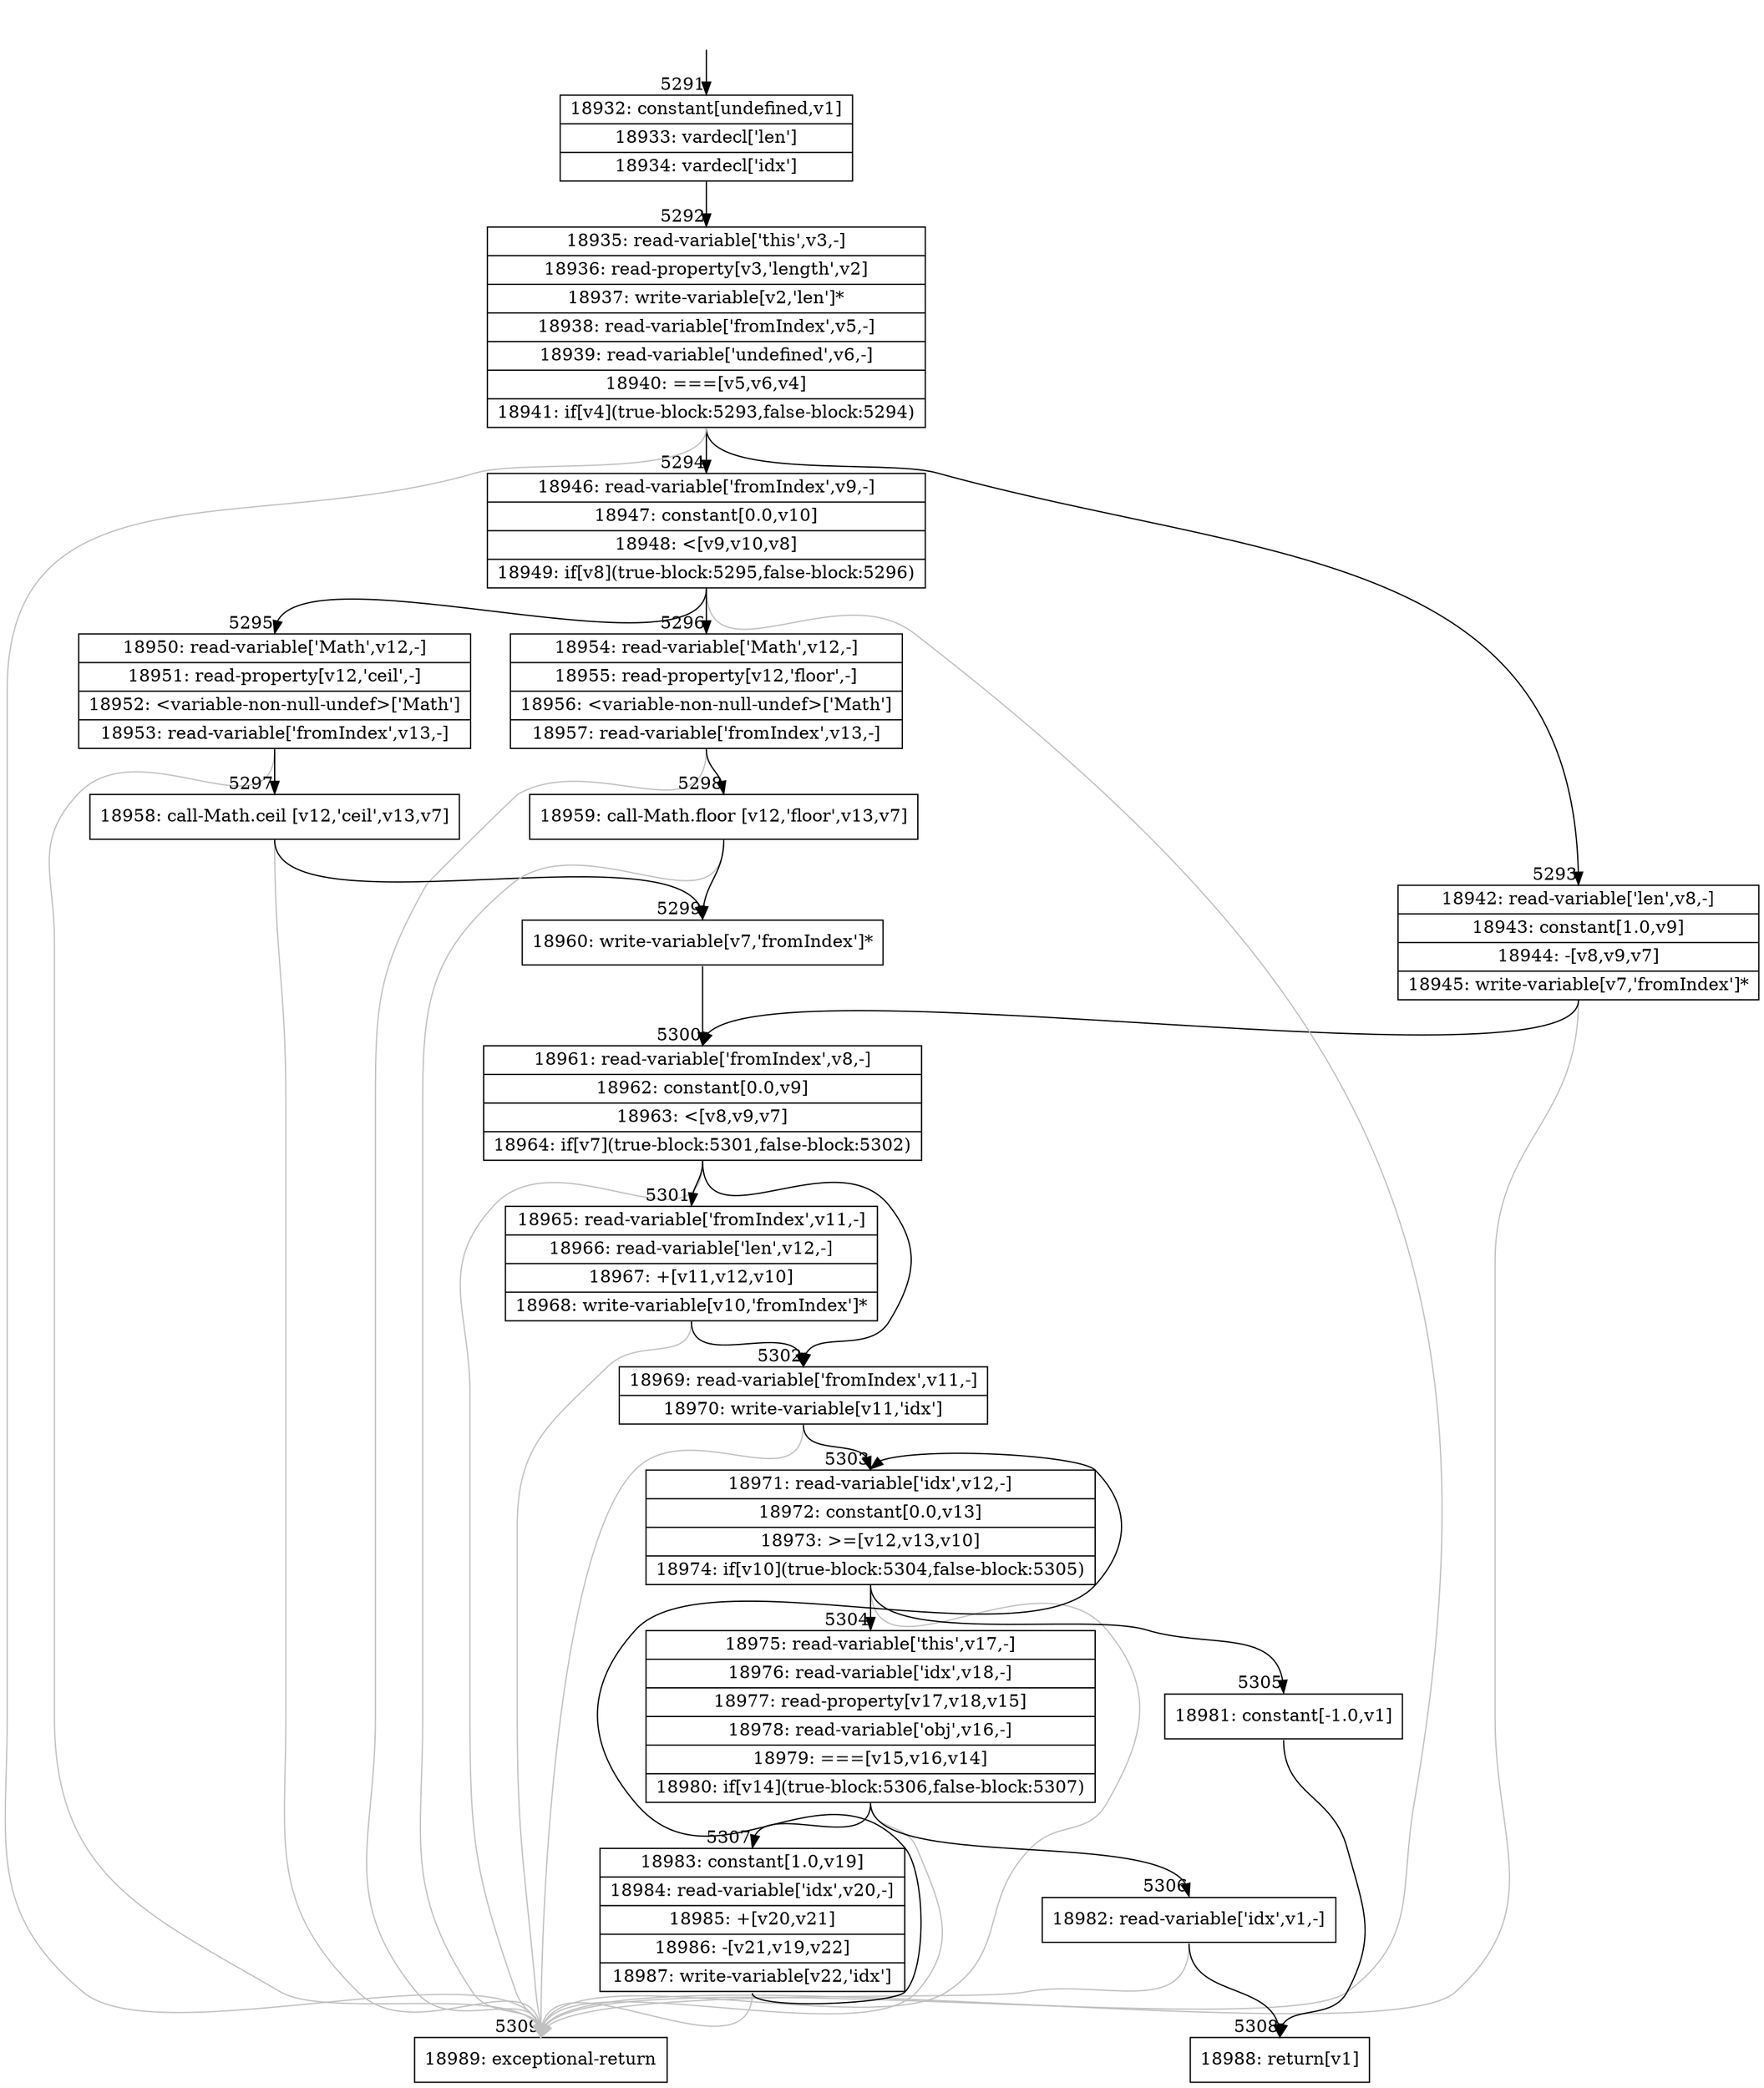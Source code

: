 digraph {
rankdir="TD"
BB_entry423[shape=none,label=""];
BB_entry423 -> BB5291 [tailport=s, headport=n, headlabel="    5291"]
BB5291 [shape=record label="{18932: constant[undefined,v1]|18933: vardecl['len']|18934: vardecl['idx']}" ] 
BB5291 -> BB5292 [tailport=s, headport=n, headlabel="      5292"]
BB5292 [shape=record label="{18935: read-variable['this',v3,-]|18936: read-property[v3,'length',v2]|18937: write-variable[v2,'len']*|18938: read-variable['fromIndex',v5,-]|18939: read-variable['undefined',v6,-]|18940: ===[v5,v6,v4]|18941: if[v4](true-block:5293,false-block:5294)}" ] 
BB5292 -> BB5293 [tailport=s, headport=n, headlabel="      5293"]
BB5292 -> BB5294 [tailport=s, headport=n, headlabel="      5294"]
BB5292 -> BB5309 [tailport=s, headport=n, color=gray, headlabel="      5309"]
BB5293 [shape=record label="{18942: read-variable['len',v8,-]|18943: constant[1.0,v9]|18944: -[v8,v9,v7]|18945: write-variable[v7,'fromIndex']*}" ] 
BB5293 -> BB5300 [tailport=s, headport=n, headlabel="      5300"]
BB5293 -> BB5309 [tailport=s, headport=n, color=gray]
BB5294 [shape=record label="{18946: read-variable['fromIndex',v9,-]|18947: constant[0.0,v10]|18948: \<[v9,v10,v8]|18949: if[v8](true-block:5295,false-block:5296)}" ] 
BB5294 -> BB5295 [tailport=s, headport=n, headlabel="      5295"]
BB5294 -> BB5296 [tailport=s, headport=n, headlabel="      5296"]
BB5294 -> BB5309 [tailport=s, headport=n, color=gray]
BB5295 [shape=record label="{18950: read-variable['Math',v12,-]|18951: read-property[v12,'ceil',-]|18952: \<variable-non-null-undef\>['Math']|18953: read-variable['fromIndex',v13,-]}" ] 
BB5295 -> BB5297 [tailport=s, headport=n, headlabel="      5297"]
BB5295 -> BB5309 [tailport=s, headport=n, color=gray]
BB5296 [shape=record label="{18954: read-variable['Math',v12,-]|18955: read-property[v12,'floor',-]|18956: \<variable-non-null-undef\>['Math']|18957: read-variable['fromIndex',v13,-]}" ] 
BB5296 -> BB5298 [tailport=s, headport=n, headlabel="      5298"]
BB5296 -> BB5309 [tailport=s, headport=n, color=gray]
BB5297 [shape=record label="{18958: call-Math.ceil [v12,'ceil',v13,v7]}" ] 
BB5297 -> BB5299 [tailport=s, headport=n, headlabel="      5299"]
BB5297 -> BB5309 [tailport=s, headport=n, color=gray]
BB5298 [shape=record label="{18959: call-Math.floor [v12,'floor',v13,v7]}" ] 
BB5298 -> BB5299 [tailport=s, headport=n]
BB5298 -> BB5309 [tailport=s, headport=n, color=gray]
BB5299 [shape=record label="{18960: write-variable[v7,'fromIndex']*}" ] 
BB5299 -> BB5300 [tailport=s, headport=n]
BB5300 [shape=record label="{18961: read-variable['fromIndex',v8,-]|18962: constant[0.0,v9]|18963: \<[v8,v9,v7]|18964: if[v7](true-block:5301,false-block:5302)}" ] 
BB5300 -> BB5301 [tailport=s, headport=n, headlabel="      5301"]
BB5300 -> BB5302 [tailport=s, headport=n, headlabel="      5302"]
BB5300 -> BB5309 [tailport=s, headport=n, color=gray]
BB5301 [shape=record label="{18965: read-variable['fromIndex',v11,-]|18966: read-variable['len',v12,-]|18967: +[v11,v12,v10]|18968: write-variable[v10,'fromIndex']*}" ] 
BB5301 -> BB5302 [tailport=s, headport=n]
BB5301 -> BB5309 [tailport=s, headport=n, color=gray]
BB5302 [shape=record label="{18969: read-variable['fromIndex',v11,-]|18970: write-variable[v11,'idx']}" ] 
BB5302 -> BB5303 [tailport=s, headport=n, headlabel="      5303"]
BB5302 -> BB5309 [tailport=s, headport=n, color=gray]
BB5303 [shape=record label="{18971: read-variable['idx',v12,-]|18972: constant[0.0,v13]|18973: \>=[v12,v13,v10]|18974: if[v10](true-block:5304,false-block:5305)}" ] 
BB5303 -> BB5304 [tailport=s, headport=n, headlabel="      5304"]
BB5303 -> BB5305 [tailport=s, headport=n, headlabel="      5305"]
BB5303 -> BB5309 [tailport=s, headport=n, color=gray]
BB5304 [shape=record label="{18975: read-variable['this',v17,-]|18976: read-variable['idx',v18,-]|18977: read-property[v17,v18,v15]|18978: read-variable['obj',v16,-]|18979: ===[v15,v16,v14]|18980: if[v14](true-block:5306,false-block:5307)}" ] 
BB5304 -> BB5306 [tailport=s, headport=n, headlabel="      5306"]
BB5304 -> BB5307 [tailport=s, headport=n, headlabel="      5307"]
BB5304 -> BB5309 [tailport=s, headport=n, color=gray]
BB5305 [shape=record label="{18981: constant[-1.0,v1]}" ] 
BB5305 -> BB5308 [tailport=s, headport=n, headlabel="      5308"]
BB5306 [shape=record label="{18982: read-variable['idx',v1,-]}" ] 
BB5306 -> BB5308 [tailport=s, headport=n]
BB5306 -> BB5309 [tailport=s, headport=n, color=gray]
BB5307 [shape=record label="{18983: constant[1.0,v19]|18984: read-variable['idx',v20,-]|18985: +[v20,v21]|18986: -[v21,v19,v22]|18987: write-variable[v22,'idx']}" ] 
BB5307 -> BB5303 [tailport=s, headport=n]
BB5307 -> BB5309 [tailport=s, headport=n, color=gray]
BB5308 [shape=record label="{18988: return[v1]}" ] 
BB5309 [shape=record label="{18989: exceptional-return}" ] 
//#$~ 9595
}
